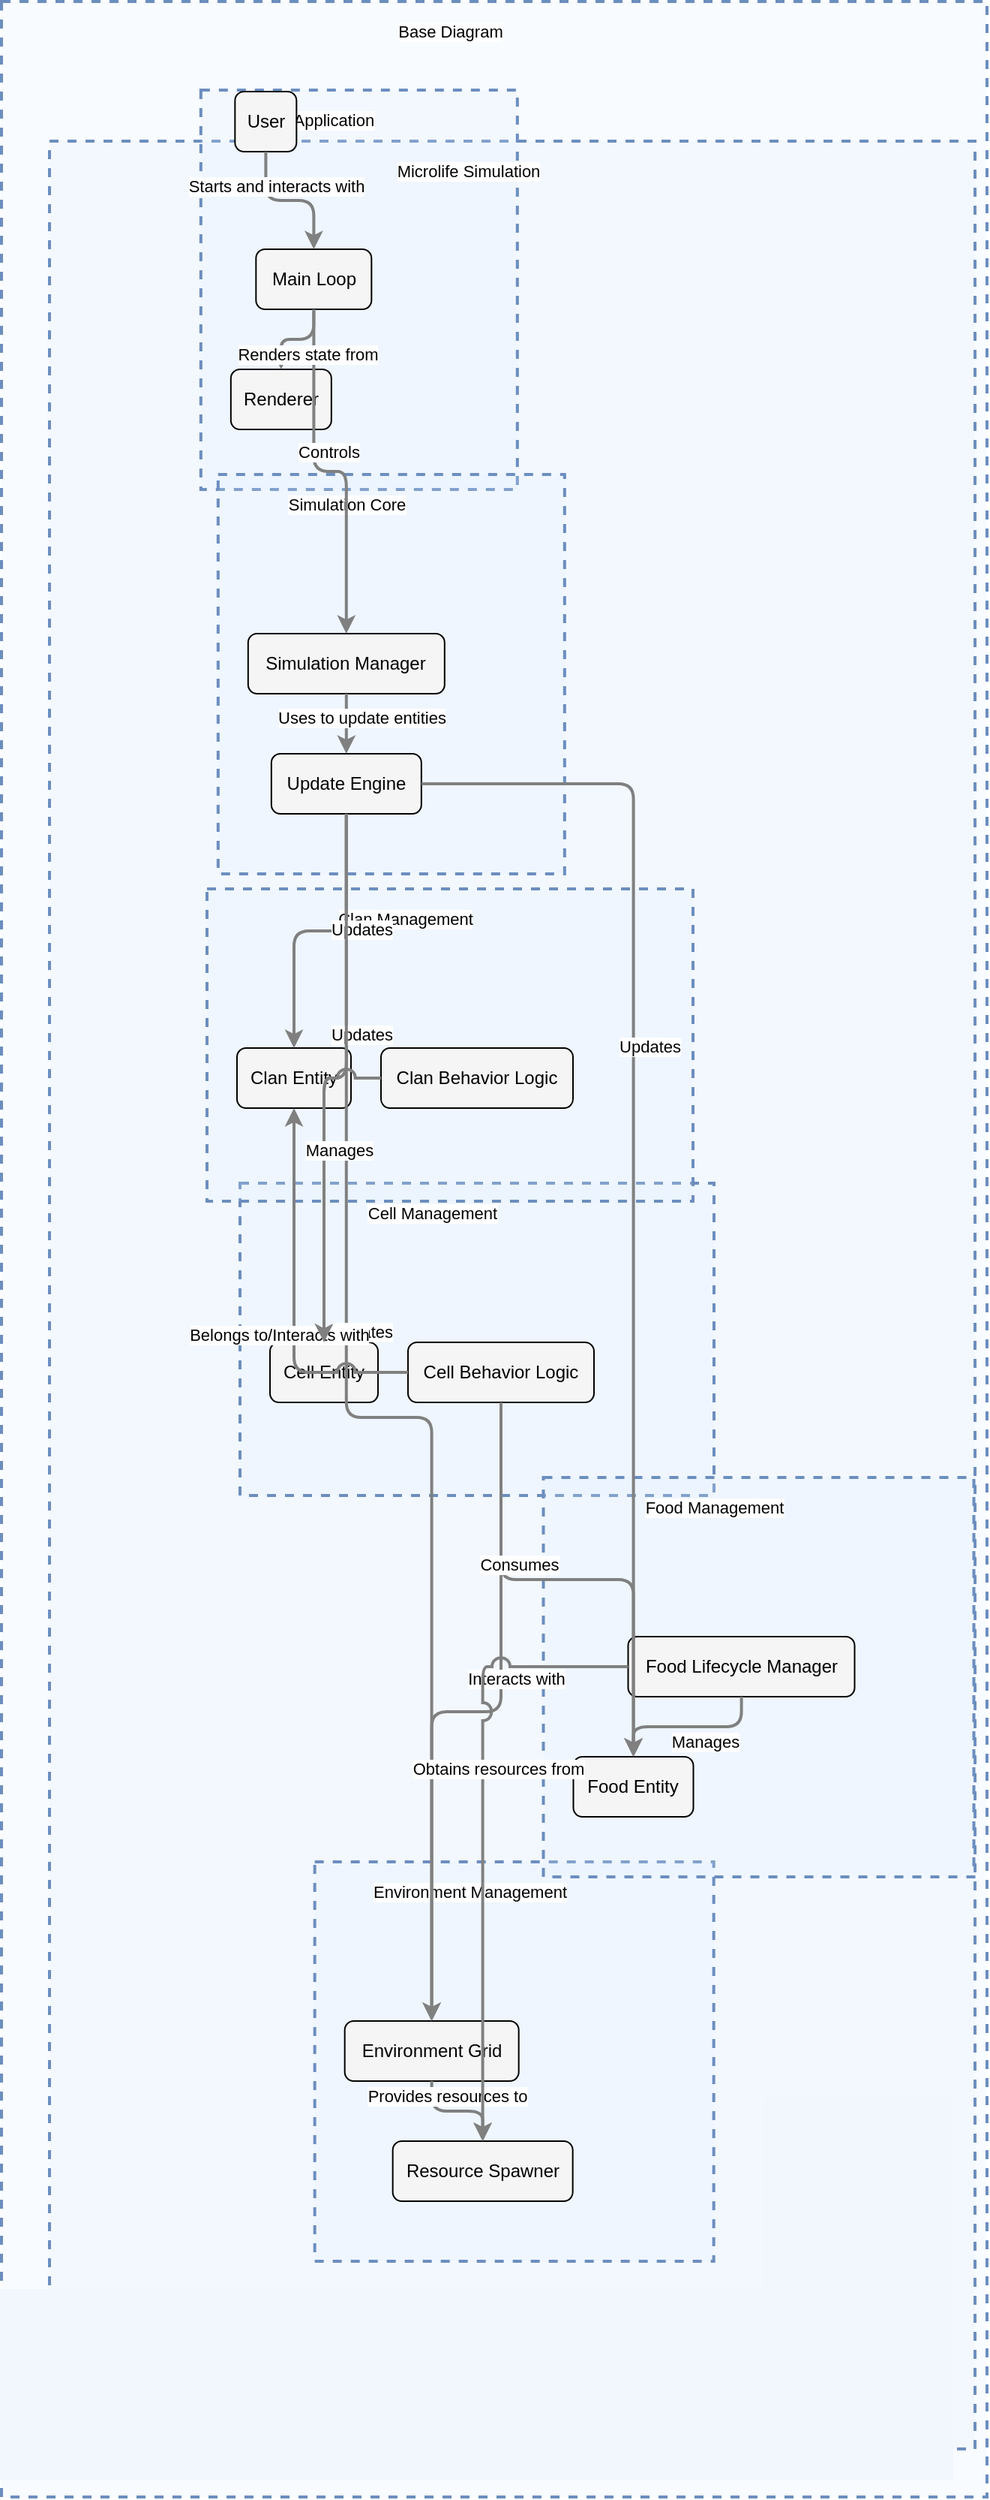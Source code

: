 <?xml version="1.0" encoding="UTF-8"?>
        <mxfile version="14.6.5" type="device">
          <diagram id="codeviz-diagram" name="System Diagram">
            <mxGraphModel dx="1000" dy="1000" grid="1" gridSize="10" guides="1" tooltips="1" connect="1" arrows="1" fold="1" page="1" pageScale="1" pageWidth="1169" pageHeight="827" math="0" shadow="0">
              <root>
                <mxCell id="0"/>
                <mxCell id="1" parent="0"/>
                <mxCell id="main_app_boundary" value="" style="html=1;whiteSpace=wrap;container=1;fillColor=#dae8fc;strokeColor=#6c8ebf;dashed=1;fillOpacity=20;strokeWidth=2;containerType=none;recursiveResize=0;movable=1;resizable=1;autosize=0;dropTarget=0" vertex="1" parent="microlife_simulation_boundary">
                  <mxGeometry x="100.917" y="-34" width="211" height="266" as="geometry"/>
                </mxCell>
                <mxCell id="main_app_boundary_label" value="Main Application" style="edgeLabel;html=1;align=center;verticalAlign=middle;resizable=0;labelBackgroundColor=white;spacing=5" vertex="1" parent="microlife_simulation_boundary">
                  <mxGeometry x="108.917" y="-26" width="135" height="24" as="geometry"/>
                </mxCell>
<mxCell id="simulation_core_boundary" value="" style="html=1;whiteSpace=wrap;container=1;fillColor=#dae8fc;strokeColor=#6c8ebf;dashed=1;fillOpacity=20;strokeWidth=2;containerType=none;recursiveResize=0;movable=1;resizable=1;autosize=0;dropTarget=0" vertex="1" parent="microlife_simulation_boundary">
                  <mxGeometry x="112.417" y="222" width="231" height="266" as="geometry"/>
                </mxCell>
                <mxCell id="simulation_core_boundary_label" value="Simulation Core" style="edgeLabel;html=1;align=center;verticalAlign=middle;resizable=0;labelBackgroundColor=white;spacing=5" vertex="1" parent="microlife_simulation_boundary">
                  <mxGeometry x="120.417" y="230" width="155" height="24" as="geometry"/>
                </mxCell>
<mxCell id="cell_management_boundary" value="" style="html=1;whiteSpace=wrap;container=1;fillColor=#dae8fc;strokeColor=#6c8ebf;dashed=1;fillOpacity=20;strokeWidth=2;containerType=none;recursiveResize=0;movable=1;resizable=1;autosize=0;dropTarget=0" vertex="1" parent="microlife_simulation_boundary">
                  <mxGeometry x="127" y="694" width="316" height="208" as="geometry"/>
                </mxCell>
                <mxCell id="cell_management_boundary_label" value="Cell Management" style="edgeLabel;html=1;align=center;verticalAlign=middle;resizable=0;labelBackgroundColor=white;spacing=5" vertex="1" parent="microlife_simulation_boundary">
                  <mxGeometry x="135" y="702" width="240" height="24" as="geometry"/>
                </mxCell>
<mxCell id="clan_management_boundary" value="" style="html=1;whiteSpace=wrap;container=1;fillColor=#dae8fc;strokeColor=#6c8ebf;dashed=1;fillOpacity=20;strokeWidth=2;containerType=none;recursiveResize=0;movable=1;resizable=1;autosize=0;dropTarget=0" vertex="1" parent="microlife_simulation_boundary">
                  <mxGeometry x="105" y="498" width="324" height="208" as="geometry"/>
                </mxCell>
                <mxCell id="clan_management_boundary_label" value="Clan Management" style="edgeLabel;html=1;align=center;verticalAlign=middle;resizable=0;labelBackgroundColor=white;spacing=5" vertex="1" parent="microlife_simulation_boundary">
                  <mxGeometry x="113" y="506" width="248" height="24" as="geometry"/>
                </mxCell>
<mxCell id="environment_management_boundary" value="" style="html=1;whiteSpace=wrap;container=1;fillColor=#dae8fc;strokeColor=#6c8ebf;dashed=1;fillOpacity=20;strokeWidth=2;containerType=none;recursiveResize=0;movable=1;resizable=1;autosize=0;dropTarget=0" vertex="1" parent="microlife_simulation_boundary">
                  <mxGeometry x="176.833" y="1146" width="266" height="266" as="geometry"/>
                </mxCell>
                <mxCell id="environment_management_boundary_label" value="Environment Management" style="edgeLabel;html=1;align=center;verticalAlign=middle;resizable=0;labelBackgroundColor=white;spacing=5" vertex="1" parent="microlife_simulation_boundary">
                  <mxGeometry x="184.833" y="1154" width="190" height="24" as="geometry"/>
                </mxCell>
<mxCell id="food_management_boundary" value="" style="html=1;whiteSpace=wrap;container=1;fillColor=#dae8fc;strokeColor=#6c8ebf;dashed=1;fillOpacity=20;strokeWidth=2;containerType=none;recursiveResize=0;movable=1;resizable=1;autosize=0;dropTarget=0" vertex="1" parent="microlife_simulation_boundary">
                  <mxGeometry x="329.25" y="890" width="287" height="266" as="geometry"/>
                </mxCell>
                <mxCell id="food_management_boundary_label" value="Food Management" style="edgeLabel;html=1;align=center;verticalAlign=middle;resizable=0;labelBackgroundColor=white;spacing=5" vertex="1" parent="microlife_simulation_boundary">
                  <mxGeometry x="337.25" y="898" width="211" height="24" as="geometry"/>
                </mxCell>
<mxCell id="microlife_simulation_boundary" value="" style="html=1;whiteSpace=wrap;container=1;fillColor=#dae8fc;strokeColor=#6c8ebf;dashed=1;fillOpacity=20;strokeWidth=2;containerType=none;recursiveResize=0;movable=1;resizable=1;autosize=0;dropTarget=0" vertex="1" parent="base-diagram-group">
                  <mxGeometry x="32" y="93" width="617" height="1537" as="geometry"/>
                </mxCell>
                <mxCell id="microlife_simulation_boundary_label" value="Microlife Simulation" style="edgeLabel;html=1;align=center;verticalAlign=middle;resizable=0;labelBackgroundColor=white;spacing=5" vertex="1" parent="base-diagram-group">
                  <mxGeometry x="40" y="101" width="541" height="24" as="geometry"/>
                </mxCell>
<mxCell id="base-diagram-group" value="" style="html=1;whiteSpace=wrap;container=1;fillColor=#dae8fc;strokeColor=#6c8ebf;dashed=1;fillOpacity=20;strokeWidth=2;containerType=none;recursiveResize=0;movable=1;resizable=1;autosize=0;dropTarget=0" vertex="1" parent="1">
                  <mxGeometry x="12" y="12" width="657" height="1662" as="geometry"/>
                </mxCell>
                <mxCell id="base-diagram-group_label" value="Base Diagram" style="edgeLabel;html=1;align=center;verticalAlign=middle;resizable=0;labelBackgroundColor=white;spacing=5" vertex="1" parent="1">
                  <mxGeometry x="20" y="20" width="581" height="24" as="geometry"/>
                </mxCell>
                <mxCell id="user" value="User" style="rounded=1;whiteSpace=wrap;html=1;fillColor=#f5f5f5" vertex="1" parent="base-diagram-group">
                      <mxGeometry x="155.667" y="60" width="41" height="40" as="geometry"/>
                    </mxCell>
<mxCell id="main_loop" value="Main Loop" style="rounded=1;whiteSpace=wrap;html=1;fillColor=#f5f5f5" vertex="1" parent="main_app_boundary">
                      <mxGeometry x="36.75" y="106" width="77" height="40" as="geometry"/>
                    </mxCell>
<mxCell id="renderer" value="Renderer" style="rounded=1;whiteSpace=wrap;html=1;fillColor=#f5f5f5" vertex="1" parent="main_app_boundary">
                      <mxGeometry x="20" y="186" width="67" height="40" as="geometry"/>
                    </mxCell>
<mxCell id="simulation_manager" value="Simulation Manager" style="rounded=1;whiteSpace=wrap;html=1;fillColor=#f5f5f5" vertex="1" parent="simulation_core_boundary">
                      <mxGeometry x="20" y="106" width="131" height="40" as="geometry"/>
                    </mxCell>
<mxCell id="update_engine" value="Update Engine" style="rounded=1;whiteSpace=wrap;html=1;fillColor=#f5f5f5" vertex="1" parent="simulation_core_boundary">
                      <mxGeometry x="35.5" y="186" width="100" height="40" as="geometry"/>
                    </mxCell>
<mxCell id="cell_entity" value="Cell Entity" style="rounded=1;whiteSpace=wrap;html=1;fillColor=#f5f5f5" vertex="1" parent="cell_management_boundary">
                      <mxGeometry x="20" y="106" width="72" height="40" as="geometry"/>
                    </mxCell>
<mxCell id="cell_behavior_logic" value="Cell Behavior Logic" style="rounded=1;whiteSpace=wrap;html=1;fillColor=#f5f5f5" vertex="1" parent="cell_management_boundary">
                      <mxGeometry x="112" y="106" width="124" height="40" as="geometry"/>
                    </mxCell>
<mxCell id="clan_entity" value="Clan Entity" style="rounded=1;whiteSpace=wrap;html=1;fillColor=#f5f5f5" vertex="1" parent="clan_management_boundary">
                      <mxGeometry x="20" y="106" width="76" height="40" as="geometry"/>
                    </mxCell>
<mxCell id="clan_behavior_logic" value="Clan Behavior Logic" style="rounded=1;whiteSpace=wrap;html=1;fillColor=#f5f5f5" vertex="1" parent="clan_management_boundary">
                      <mxGeometry x="116" y="106" width="128" height="40" as="geometry"/>
                    </mxCell>
<mxCell id="environment_grid" value="Environment Grid" style="rounded=1;whiteSpace=wrap;html=1;fillColor=#f5f5f5" vertex="1" parent="environment_management_boundary">
                      <mxGeometry x="20" y="106" width="116" height="40" as="geometry"/>
                    </mxCell>
<mxCell id="resource_spawner" value="Resource Spawner" style="rounded=1;whiteSpace=wrap;html=1;fillColor=#f5f5f5" vertex="1" parent="environment_management_boundary">
                      <mxGeometry x="52" y="186" width="120" height="40" as="geometry"/>
                    </mxCell>
<mxCell id="food_entity" value="Food Entity" style="rounded=1;whiteSpace=wrap;html=1;fillColor=#f5f5f5" vertex="1" parent="food_management_boundary">
                      <mxGeometry x="20" y="186" width="80" height="40" as="geometry"/>
                    </mxCell>
<mxCell id="food_lifecycle_manager" value="Food Lifecycle Manager" style="rounded=1;whiteSpace=wrap;html=1;fillColor=#f5f5f5" vertex="1" parent="food_management_boundary">
                      <mxGeometry x="56.5" y="106" width="151" height="40" as="geometry"/>
                    </mxCell>
                <mxCell id="edge-e-main_loop-simulation_manager" style="edgeStyle=orthogonalEdgeStyle;rounded=1;orthogonalLoop=1;jettySize=auto;html=1;strokeColor=#808080;strokeWidth=2;jumpStyle=arc;jumpSize=10;spacing=15;labelBackgroundColor=white;labelBorderColor=none" edge="1" parent="1" source="main_loop" target="simulation_manager">
                    <mxGeometry relative="1" as="geometry"/>
                  </mxCell>
                  <mxCell id="edge-e-main_loop-simulation_manager_label" value="Controls" style="edgeLabel;html=1;align=center;verticalAlign=middle;resizable=0;points=[];" vertex="1" connectable="0" parent="edge-e-main_loop-simulation_manager">
                    <mxGeometry x="-0.2" y="10" relative="1" as="geometry">
                      <mxPoint as="offset"/>
                    </mxGeometry>
                  </mxCell>
<mxCell id="edge-e-main_loop-renderer" style="edgeStyle=orthogonalEdgeStyle;rounded=1;orthogonalLoop=1;jettySize=auto;html=1;strokeColor=#808080;strokeWidth=2;jumpStyle=arc;jumpSize=10;spacing=15;labelBackgroundColor=white;labelBorderColor=none" edge="1" parent="1" source="main_loop" target="renderer">
                    <mxGeometry relative="1" as="geometry"/>
                  </mxCell>
                  <mxCell id="edge-e-main_loop-renderer_label" value="Renders state from" style="edgeLabel;html=1;align=center;verticalAlign=middle;resizable=0;points=[];" vertex="1" connectable="0" parent="edge-e-main_loop-renderer">
                    <mxGeometry x="-0.2" y="10" relative="1" as="geometry">
                      <mxPoint as="offset"/>
                    </mxGeometry>
                  </mxCell>
<mxCell id="edge-e-simulation_manager-update_engine" style="edgeStyle=orthogonalEdgeStyle;rounded=1;orthogonalLoop=1;jettySize=auto;html=1;strokeColor=#808080;strokeWidth=2;jumpStyle=arc;jumpSize=10;spacing=15;labelBackgroundColor=white;labelBorderColor=none" edge="1" parent="1" source="simulation_manager" target="update_engine">
                    <mxGeometry relative="1" as="geometry"/>
                  </mxCell>
                  <mxCell id="edge-e-simulation_manager-update_engine_label" value="Uses to update entities" style="edgeLabel;html=1;align=center;verticalAlign=middle;resizable=0;points=[];" vertex="1" connectable="0" parent="edge-e-simulation_manager-update_engine">
                    <mxGeometry x="-0.2" y="10" relative="1" as="geometry">
                      <mxPoint as="offset"/>
                    </mxGeometry>
                  </mxCell>
<mxCell id="edge-e-update_engine-cell_entity" style="edgeStyle=orthogonalEdgeStyle;rounded=1;orthogonalLoop=1;jettySize=auto;html=1;strokeColor=#808080;strokeWidth=2;jumpStyle=arc;jumpSize=10;spacing=15;labelBackgroundColor=white;labelBorderColor=none" edge="1" parent="1" source="update_engine" target="cell_entity">
                    <mxGeometry relative="1" as="geometry"/>
                  </mxCell>
                  <mxCell id="edge-e-update_engine-cell_entity_label" value="Updates" style="edgeLabel;html=1;align=center;verticalAlign=middle;resizable=0;points=[];" vertex="1" connectable="0" parent="edge-e-update_engine-cell_entity">
                    <mxGeometry x="-0.2" y="10" relative="1" as="geometry">
                      <mxPoint as="offset"/>
                    </mxGeometry>
                  </mxCell>
<mxCell id="edge-e-update_engine-clan_entity" style="edgeStyle=orthogonalEdgeStyle;rounded=1;orthogonalLoop=1;jettySize=auto;html=1;strokeColor=#808080;strokeWidth=2;jumpStyle=arc;jumpSize=10;spacing=15;labelBackgroundColor=white;labelBorderColor=none" edge="1" parent="1" source="update_engine" target="clan_entity">
                    <mxGeometry relative="1" as="geometry"/>
                  </mxCell>
                  <mxCell id="edge-e-update_engine-clan_entity_label" value="Updates" style="edgeLabel;html=1;align=center;verticalAlign=middle;resizable=0;points=[];" vertex="1" connectable="0" parent="edge-e-update_engine-clan_entity">
                    <mxGeometry x="-0.2" y="10" relative="1" as="geometry">
                      <mxPoint as="offset"/>
                    </mxGeometry>
                  </mxCell>
<mxCell id="edge-e-update_engine-environment_grid" style="edgeStyle=orthogonalEdgeStyle;rounded=1;orthogonalLoop=1;jettySize=auto;html=1;strokeColor=#808080;strokeWidth=2;jumpStyle=arc;jumpSize=10;spacing=15;labelBackgroundColor=white;labelBorderColor=none" edge="1" parent="1" source="update_engine" target="environment_grid">
                    <mxGeometry relative="1" as="geometry"/>
                  </mxCell>
                  <mxCell id="edge-e-update_engine-environment_grid_label" value="Updates" style="edgeLabel;html=1;align=center;verticalAlign=middle;resizable=0;points=[];" vertex="1" connectable="0" parent="edge-e-update_engine-environment_grid">
                    <mxGeometry x="-0.2" y="10" relative="1" as="geometry">
                      <mxPoint as="offset"/>
                    </mxGeometry>
                  </mxCell>
<mxCell id="edge-e-update_engine-food_entity" style="edgeStyle=orthogonalEdgeStyle;rounded=1;orthogonalLoop=1;jettySize=auto;html=1;strokeColor=#808080;strokeWidth=2;jumpStyle=arc;jumpSize=10;spacing=15;labelBackgroundColor=white;labelBorderColor=none" edge="1" parent="1" source="update_engine" target="food_entity">
                    <mxGeometry relative="1" as="geometry"/>
                  </mxCell>
                  <mxCell id="edge-e-update_engine-food_entity_label" value="Updates" style="edgeLabel;html=1;align=center;verticalAlign=middle;resizable=0;points=[];" vertex="1" connectable="0" parent="edge-e-update_engine-food_entity">
                    <mxGeometry x="-0.2" y="10" relative="1" as="geometry">
                      <mxPoint as="offset"/>
                    </mxGeometry>
                  </mxCell>
<mxCell id="edge-e-cell_behavior_logic-environment_grid" style="edgeStyle=orthogonalEdgeStyle;rounded=1;orthogonalLoop=1;jettySize=auto;html=1;strokeColor=#808080;strokeWidth=2;jumpStyle=arc;jumpSize=10;spacing=15;labelBackgroundColor=white;labelBorderColor=none" edge="1" parent="1" source="cell_behavior_logic" target="environment_grid">
                    <mxGeometry relative="1" as="geometry"/>
                  </mxCell>
                  <mxCell id="edge-e-cell_behavior_logic-environment_grid_label" value="Interacts with" style="edgeLabel;html=1;align=center;verticalAlign=middle;resizable=0;points=[];" vertex="1" connectable="0" parent="edge-e-cell_behavior_logic-environment_grid">
                    <mxGeometry x="-0.2" y="10" relative="1" as="geometry">
                      <mxPoint as="offset"/>
                    </mxGeometry>
                  </mxCell>
<mxCell id="edge-e-cell_behavior_logic-food_entity" style="edgeStyle=orthogonalEdgeStyle;rounded=1;orthogonalLoop=1;jettySize=auto;html=1;strokeColor=#808080;strokeWidth=2;jumpStyle=arc;jumpSize=10;spacing=15;labelBackgroundColor=white;labelBorderColor=none" edge="1" parent="1" source="cell_behavior_logic" target="food_entity">
                    <mxGeometry relative="1" as="geometry"/>
                  </mxCell>
                  <mxCell id="edge-e-cell_behavior_logic-food_entity_label" value="Consumes" style="edgeLabel;html=1;align=center;verticalAlign=middle;resizable=0;points=[];" vertex="1" connectable="0" parent="edge-e-cell_behavior_logic-food_entity">
                    <mxGeometry x="-0.2" y="10" relative="1" as="geometry">
                      <mxPoint as="offset"/>
                    </mxGeometry>
                  </mxCell>
<mxCell id="edge-e-cell_behavior_logic-clan_entity" style="edgeStyle=orthogonalEdgeStyle;rounded=1;orthogonalLoop=1;jettySize=auto;html=1;strokeColor=#808080;strokeWidth=2;jumpStyle=arc;jumpSize=10;spacing=15;labelBackgroundColor=white;labelBorderColor=none" edge="1" parent="1" source="cell_behavior_logic" target="clan_entity">
                    <mxGeometry relative="1" as="geometry"/>
                  </mxCell>
                  <mxCell id="edge-e-cell_behavior_logic-clan_entity_label" value="Belongs to/Interacts with" style="edgeLabel;html=1;align=center;verticalAlign=middle;resizable=0;points=[];" vertex="1" connectable="0" parent="edge-e-cell_behavior_logic-clan_entity">
                    <mxGeometry x="-0.2" y="10" relative="1" as="geometry">
                      <mxPoint as="offset"/>
                    </mxGeometry>
                  </mxCell>
<mxCell id="edge-e-clan_behavior_logic-cell_entity" style="edgeStyle=orthogonalEdgeStyle;rounded=1;orthogonalLoop=1;jettySize=auto;html=1;strokeColor=#808080;strokeWidth=2;jumpStyle=arc;jumpSize=10;spacing=15;labelBackgroundColor=white;labelBorderColor=none" edge="1" parent="1" source="clan_behavior_logic" target="cell_entity">
                    <mxGeometry relative="1" as="geometry"/>
                  </mxCell>
                  <mxCell id="edge-e-clan_behavior_logic-cell_entity_label" value="Manages" style="edgeLabel;html=1;align=center;verticalAlign=middle;resizable=0;points=[];" vertex="1" connectable="0" parent="edge-e-clan_behavior_logic-cell_entity">
                    <mxGeometry x="-0.2" y="10" relative="1" as="geometry">
                      <mxPoint as="offset"/>
                    </mxGeometry>
                  </mxCell>
<mxCell id="edge-e-environment_grid-resource_spawner" style="edgeStyle=orthogonalEdgeStyle;rounded=1;orthogonalLoop=1;jettySize=auto;html=1;strokeColor=#808080;strokeWidth=2;jumpStyle=arc;jumpSize=10;spacing=15;labelBackgroundColor=white;labelBorderColor=none" edge="1" parent="1" source="environment_grid" target="resource_spawner">
                    <mxGeometry relative="1" as="geometry"/>
                  </mxCell>
                  <mxCell id="edge-e-environment_grid-resource_spawner_label" value="Provides resources to" style="edgeLabel;html=1;align=center;verticalAlign=middle;resizable=0;points=[];" vertex="1" connectable="0" parent="edge-e-environment_grid-resource_spawner">
                    <mxGeometry x="-0.2" y="10" relative="1" as="geometry">
                      <mxPoint as="offset"/>
                    </mxGeometry>
                  </mxCell>
<mxCell id="edge-e-food_lifecycle_manager-food_entity" style="edgeStyle=orthogonalEdgeStyle;rounded=1;orthogonalLoop=1;jettySize=auto;html=1;strokeColor=#808080;strokeWidth=2;jumpStyle=arc;jumpSize=10;spacing=15;labelBackgroundColor=white;labelBorderColor=none" edge="1" parent="1" source="food_lifecycle_manager" target="food_entity">
                    <mxGeometry relative="1" as="geometry"/>
                  </mxCell>
                  <mxCell id="edge-e-food_lifecycle_manager-food_entity_label" value="Manages" style="edgeLabel;html=1;align=center;verticalAlign=middle;resizable=0;points=[];" vertex="1" connectable="0" parent="edge-e-food_lifecycle_manager-food_entity">
                    <mxGeometry x="-0.2" y="10" relative="1" as="geometry">
                      <mxPoint as="offset"/>
                    </mxGeometry>
                  </mxCell>
<mxCell id="edge-e-food_lifecycle_manager-resource_spawner" style="edgeStyle=orthogonalEdgeStyle;rounded=1;orthogonalLoop=1;jettySize=auto;html=1;strokeColor=#808080;strokeWidth=2;jumpStyle=arc;jumpSize=10;spacing=15;labelBackgroundColor=white;labelBorderColor=none" edge="1" parent="1" source="food_lifecycle_manager" target="resource_spawner">
                    <mxGeometry relative="1" as="geometry"/>
                  </mxCell>
                  <mxCell id="edge-e-food_lifecycle_manager-resource_spawner_label" value="Obtains resources from" style="edgeLabel;html=1;align=center;verticalAlign=middle;resizable=0;points=[];" vertex="1" connectable="0" parent="edge-e-food_lifecycle_manager-resource_spawner">
                    <mxGeometry x="-0.2" y="10" relative="1" as="geometry">
                      <mxPoint as="offset"/>
                    </mxGeometry>
                  </mxCell>
<mxCell id="edge-e-user-main_loop" style="edgeStyle=orthogonalEdgeStyle;rounded=1;orthogonalLoop=1;jettySize=auto;html=1;strokeColor=#808080;strokeWidth=2;jumpStyle=arc;jumpSize=10;spacing=15;labelBackgroundColor=white;labelBorderColor=none" edge="1" parent="1" source="user" target="main_loop">
                    <mxGeometry relative="1" as="geometry"/>
                  </mxCell>
                  <mxCell id="edge-e-user-main_loop_label" value="Starts and interacts with" style="edgeLabel;html=1;align=center;verticalAlign=middle;resizable=0;points=[];" vertex="1" connectable="0" parent="edge-e-user-main_loop">
                    <mxGeometry x="-0.2" y="10" relative="1" as="geometry">
                      <mxPoint as="offset"/>
                    </mxGeometry>
                  </mxCell>
              </root>
            </mxGraphModel>
          </diagram>
        </mxfile>